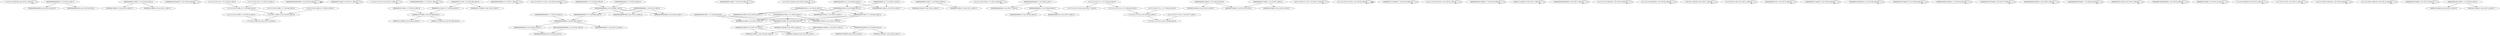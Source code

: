 digraph G {
    "1111101111000100_4-20_COV:11_LEN:16" -> "1111101111000100_4-20_COV:11_LEN:16";
    "00000000000000000_1-18_COV:41_LEN:17" -> "0000000000000000_4-20_COV:19_LEN:16";
    "00000000000000000_1-18_COV:41_LEN:17" -> "0000000000000010_4-20_COV:18_LEN:16";
    "000000000001100001_1-19_COV:29_LEN:18" -> "000000011000011_5-20_COV:14_LEN:15";
    "000000000001100001_1-19_COV:29_LEN:18" -> "000000011000010_5-20_COV:11_LEN:15";
    "1000000001010000010_1-20_COV:18_LEN:19" -> "1000000001010000010_1-20_COV:18_LEN:19";
    "01111111011110001_1-18_COV:19_LEN:17" -> "1111101111000100_5-20_COV:310_LEN:16";
    "0000000000000000000_1-20_COV:22_LEN:19" -> "0000000000000000000_1-20_COV:22_LEN:19";
    "000000000110000_3-18_COV:11_LEN:15" -> "000000000110000_3-18_COV:11_LEN:15";
    "111110111111010_5-20_COV:11_LEN:15" -> "111110111111010_5-20_COV:11_LEN:15";
    "0000000000000000000_1-20_COV:22_LEN:19" -> "0000000000000000000_1-20_COV:22_LEN:19";
    "0000000000000000_1-17_COV:11_LEN:16" -> "0000000000000000_1-17_COV:11_LEN:16";
    "000000010111000_3-17_COV:356_LEN:15" -> "000000101110000_4-18_COV:368_LEN:15";
    "000000000000000_2-17_COV:11_LEN:15" -> "000000000000000_2-17_COV:11_LEN:15";
    "01111111100111111010_1-20_COV:16_LEN:20" -> "01111111100111111010_1-20_COV:16_LEN:20";
    "000000000000000_4-18_COV:466_LEN:15" -> "000000000000000_5-19_COV:435_LEN:15";
    "000000000000000_4-18_COV:466_LEN:15" -> "0000000000000011_5-20_COV:15_LEN:16";
    "00000000000110000_1-18_COV:13_LEN:17" -> "00000000000110000_1-18_COV:13_LEN:17";
    "1111110111100100_4-20_COV:13_LEN:16" -> "1111110111100100_4-20_COV:13_LEN:16";
    "0000000000011000_1-17_COV:25_LEN:16" -> "000000000110001_4-19_COV:15_LEN:15";
    "0000000000011000_1-17_COV:25_LEN:16" -> "000000000110000_4-18_COV:849_LEN:15";
    "0000000000011000_1-17_COV:25_LEN:16" -> "0000000001100011_4-19_COV:13_LEN:16";
    "000000000000110001_1-19_COV:23_LEN:18" -> "000000001100010_5-20_COV:14_LEN:15";
    "000000000000110001_1-19_COV:23_LEN:18" -> "000000001100011_5-20_COV:11_LEN:15";
    "0111111110111000_1-17_COV:12_LEN:16" -> "0111111110111000_1-17_COV:12_LEN:16";
    "00000000000000000_1-18_COV:81_LEN:17" -> "000000000000000_4-19_COV:17_LEN:15";
    "00000000000000000_1-18_COV:81_LEN:17" -> "000000000000001_4-19_COV:66_LEN:15";
    "000000000000000_1-15_COV:455_LEN:15" -> "000000000000000_2-16_COV:481_LEN:15";
    "111111011110001_4-18_COV:303_LEN:15" -> "1111101111000100_5-20_COV:310_LEN:16";
    "011111111011111_1-15_COV:232_LEN:15" -> "111111110111111010_2-20_COV:17_LEN:18";
    "011111111011111_1-15_COV:232_LEN:15" -> "1111111101111111_2-17_COV:220_LEN:16";
    "000000000001100001_1-19_COV:34_LEN:18" -> "000000011000011_5-20_COV:15_LEN:15";
    "000000000001100001_1-19_COV:34_LEN:18" -> "000000011000010_5-20_COV:13_LEN:15";
    "000000000000000_5-19_COV:435_LEN:15" -> "000000000000000_6-20_COV:420_LEN:15";
    "000000001100000_5-19_COV:89_LEN:15" -> "000000011000000_6-20_COV:23_LEN:15";
    "000000001100000_5-19_COV:89_LEN:15" -> "000000011000001_6-20_COV:22_LEN:15";
    "000000000000110_1-15_COV:824_LEN:15" -> "00000000000110001_2-19_COV:14_LEN:17";
    "000000000000110_1-15_COV:824_LEN:15" -> "000000000001100_2-16_COV:866_LEN:15";
    "011111110011111110_1-18_COV:11_LEN:18" -> "011111110011111110_1-18_COV:11_LEN:18";
    "0111111110111111010_1-20_COV:20_LEN:19" -> "0111111110111111010_1-20_COV:20_LEN:19";
    "1000000001111000010_1-20_COV:19_LEN:19" -> "1000000001111000010_1-20_COV:19_LEN:19";
    "0111111110110111010_1-20_COV:21_LEN:19" -> "0111111110110111010_1-20_COV:21_LEN:19";
    "0000000010001100001_1-19_COV:16_LEN:19" -> "0000000010001100001_1-19_COV:16_LEN:19";
    "000010111000010_5-20_COV:11_LEN:15" -> "000010111000010_5-20_COV:11_LEN:15";
    "0000000000000000_1-17_COV:12_LEN:16" -> "000000000000000_4-18_COV:466_LEN:15";
    "0000000000000000000_1-20_COV:17_LEN:19" -> "0000000000000000000_1-20_COV:17_LEN:19";
    "000000101110000_4-18_COV:368_LEN:15" -> "000001011100000_5-20_COV:24_LEN:15";
    "000000101110000_4-18_COV:368_LEN:15" -> "0000010111000010_5-20_COV:346_LEN:16";
    "000000000001100_1-16_COV:18_LEN:15" -> "00000000001100010_3-20_COV:30_LEN:17";
    "000000000001100_1-16_COV:18_LEN:15" -> "000000000011000_3-17_COV:843_LEN:15";
    "000000000001100_1-16_COV:18_LEN:15" -> "00000000001100101_3-19_COV:15_LEN:17";
    "0111111110111000100_1-20_COV:13_LEN:19" -> "0111111110111000100_1-20_COV:13_LEN:19";
    "1111111101111000_2-17_COV:268_LEN:16" -> "111111011110001_4-18_COV:303_LEN:15";
    "000000000110000_4-18_COV:849_LEN:15" -> "000000001100000_5-19_COV:89_LEN:15";
    "000000000110000_4-18_COV:849_LEN:15" -> "000000001100000_5-20_COV:21_LEN:15";
    "000000000110000_4-18_COV:849_LEN:15" -> "000000001100001_5-19_COV:737_LEN:15";
    "000000000001100001_1-19_COV:27_LEN:18" -> "000000011000010_5-20_COV:12_LEN:15";
    "000000000001100001_1-19_COV:27_LEN:18" -> "000000011000011_5-20_COV:15_LEN:15";
    "01111111011111110_1-18_COV:17_LEN:17" -> "1111101111111010_5-20_COV:246_LEN:16";
    "1000000001011100_1-16_COV:349_LEN:16" -> "000000010111000_3-17_COV:356_LEN:15";
    "1000000001011100_1-16_COV:349_LEN:16" -> "00000001011100010_3-20_COV:16_LEN:17";
    "0111111101111000_1-17_COV:36_LEN:16" -> "111111011110001_4-18_COV:303_LEN:15";
    "0111111110110000100_1-20_COV:28_LEN:19" -> "0111111110110000100_1-20_COV:28_LEN:19";
    "0111111101111111_1-17_COV:24_LEN:16" -> "111111011111110_4-18_COV:236_LEN:15";
    "100000000000110_1-15_COV:31_LEN:15" -> "00000000000110001_2-19_COV:14_LEN:17";
    "100000000000110_1-15_COV:31_LEN:15" -> "000000000001100_2-16_COV:866_LEN:15";
    "0000100000000000000_1-19_COV:16_LEN:19" -> "000000000000000_6-20_COV:420_LEN:15";
    "1101101111000100_4-20_COV:11_LEN:16" -> "1101101111000100_4-20_COV:11_LEN:16";
    "000000000000000_2-16_COV:481_LEN:15" -> "000000000000001000_3-20_COV:13_LEN:18";
    "000000000000000_2-16_COV:481_LEN:15" -> "00000000000000000_3-20_COV:22_LEN:17";
    "000000000000000_2-16_COV:481_LEN:15" -> "000000000000000_3-17_COV:458_LEN:15";
    "111111010111100_2-16_COV:11_LEN:15" -> "111111010111100_2-16_COV:11_LEN:15";
    "000000000011000_3-17_COV:843_LEN:15" -> "000000000110001_4-19_COV:15_LEN:15";
    "000000000011000_3-17_COV:843_LEN:15" -> "000000000110000_4-18_COV:849_LEN:15";
    "000000000011000_3-17_COV:843_LEN:15" -> "0000000001100011_4-19_COV:13_LEN:16";
    "000000000001100_1-16_COV:15_LEN:15" -> "000000000001100_1-16_COV:15_LEN:15";
    "1000000000111000010_1-20_COV:16_LEN:19" -> "1000000000111000010_1-20_COV:16_LEN:19";
    "1000000001010000010_1-20_COV:28_LEN:19" -> "1000000001010000010_1-20_COV:28_LEN:19";
    "1000000001011000010_1-20_COV:26_LEN:19" -> "1000000001011000010_1-20_COV:26_LEN:19";
    "0000000100001100001_1-19_COV:16_LEN:19" -> "0000000100001100001_1-19_COV:16_LEN:19";
    "1000000001011000010_1-20_COV:17_LEN:19" -> "1000000001011000010_1-20_COV:17_LEN:19";
    "1011111101111000_2-17_COV:12_LEN:16" -> "111111011110001_4-18_COV:303_LEN:15";
    "0000000000001000010_1-20_COV:21_LEN:19" -> "0000000000001000010_1-20_COV:21_LEN:19";
    "0000000000000100001_1-19_COV:24_LEN:19" -> "0000000000000100001_1-19_COV:24_LEN:19";
    "1000000010111000_1-17_COV:16_LEN:16" -> "000000101110000_4-18_COV:368_LEN:15";
    "000000000000000_1-16_COV:13_LEN:15" -> "000000000000001000_3-20_COV:13_LEN:18";
    "000000000000000_1-16_COV:13_LEN:15" -> "00000000000000000_3-20_COV:22_LEN:17";
    "000000000000000_1-16_COV:13_LEN:15" -> "000000000000000_3-17_COV:458_LEN:15";
    "0000100000001100001_1-19_COV:27_LEN:19" -> "000000011000011_6-20_COV:347_LEN:15";
    "0000100000001100001_1-19_COV:27_LEN:19" -> "000000011000010_6-20_COV:385_LEN:15";
    "111111011111110_4-18_COV:236_LEN:15" -> "1111101111111010_5-20_COV:246_LEN:16";
    "0000000010111000_2-18_COV:11_LEN:16" -> "0000000010111000_2-18_COV:11_LEN:16";
    "000000000001100_2-16_COV:866_LEN:15" -> "00000000001100010_3-20_COV:30_LEN:17";
    "000000000001100_2-16_COV:866_LEN:15" -> "000000000011000_3-17_COV:843_LEN:15";
    "000000000001100_2-16_COV:866_LEN:15" -> "00000000001100101_3-19_COV:15_LEN:17";
    "0111111110111111010_1-20_COV:20_LEN:19" -> "0111111110111111010_1-20_COV:20_LEN:19";
    "00000000100000000000_1-20_COV:15_LEN:20" -> "00000000100000000000_1-20_COV:15_LEN:20";
    "000000001100001_4-19_COV:12_LEN:15" -> "000000001100001_4-19_COV:12_LEN:15";
    "011111111011110_1-15_COV:261_LEN:15" -> "1111111101111000_2-17_COV:268_LEN:16";
    "111110111000100_5-20_COV:12_LEN:15" -> "111110111000100_5-20_COV:12_LEN:15";
    "000000001100001_5-19_COV:737_LEN:15" -> "000000011000011_6-20_COV:347_LEN:15";
    "000000001100001_5-19_COV:737_LEN:15" -> "000000011000010_6-20_COV:385_LEN:15";
    "00100000000011000_1-17_COV:16_LEN:17" -> "000000000110001_4-19_COV:15_LEN:15";
    "00100000000011000_1-17_COV:16_LEN:17" -> "000000000110000_4-18_COV:849_LEN:15";
    "00100000000011000_1-17_COV:16_LEN:17" -> "0000000001100011_4-19_COV:13_LEN:16";
    "111111011111101_4-19_COV:11_LEN:15" -> "111111011111101_4-19_COV:11_LEN:15";
    "01111111001111000100_1-20_COV:20_LEN:20" -> "01111111001111000100_1-20_COV:20_LEN:20";
    "111111111011110_1-15_COV:12_LEN:15" -> "1111111101111000_2-17_COV:268_LEN:16";
    "000000000000000_3-17_COV:458_LEN:15" -> "000000000000000_4-18_COV:466_LEN:15";
    "01111111100111000100_1-20_COV:12_LEN:20" -> "01111111100111000100_1-20_COV:12_LEN:20";
    "00000000001100001_2-19_COV:12_LEN:17" -> "00000000001100001_2-19_COV:12_LEN:17";
    "1111111101111111_2-17_COV:220_LEN:16" -> "111111011111110_4-18_COV:236_LEN:15";
    "0000000001001100001_1-19_COV:22_LEN:19" -> "000010011000010_6-20_COV:14_LEN:15";
    "0000000001001100001_1-19_COV:22_LEN:19" -> "000010011000011_6-20_COV:12_LEN:15";
    "000000000000001_4-19_COV:66_LEN:15" -> "000000000000011_5-20_COV:25_LEN:15";
    "000000000000001_4-19_COV:66_LEN:15" -> "000000000000010_5-20_COV:37_LEN:15";
    "100000000000000_1-15_COV:19_LEN:15" -> "000000000000000_2-16_COV:481_LEN:15";
}
